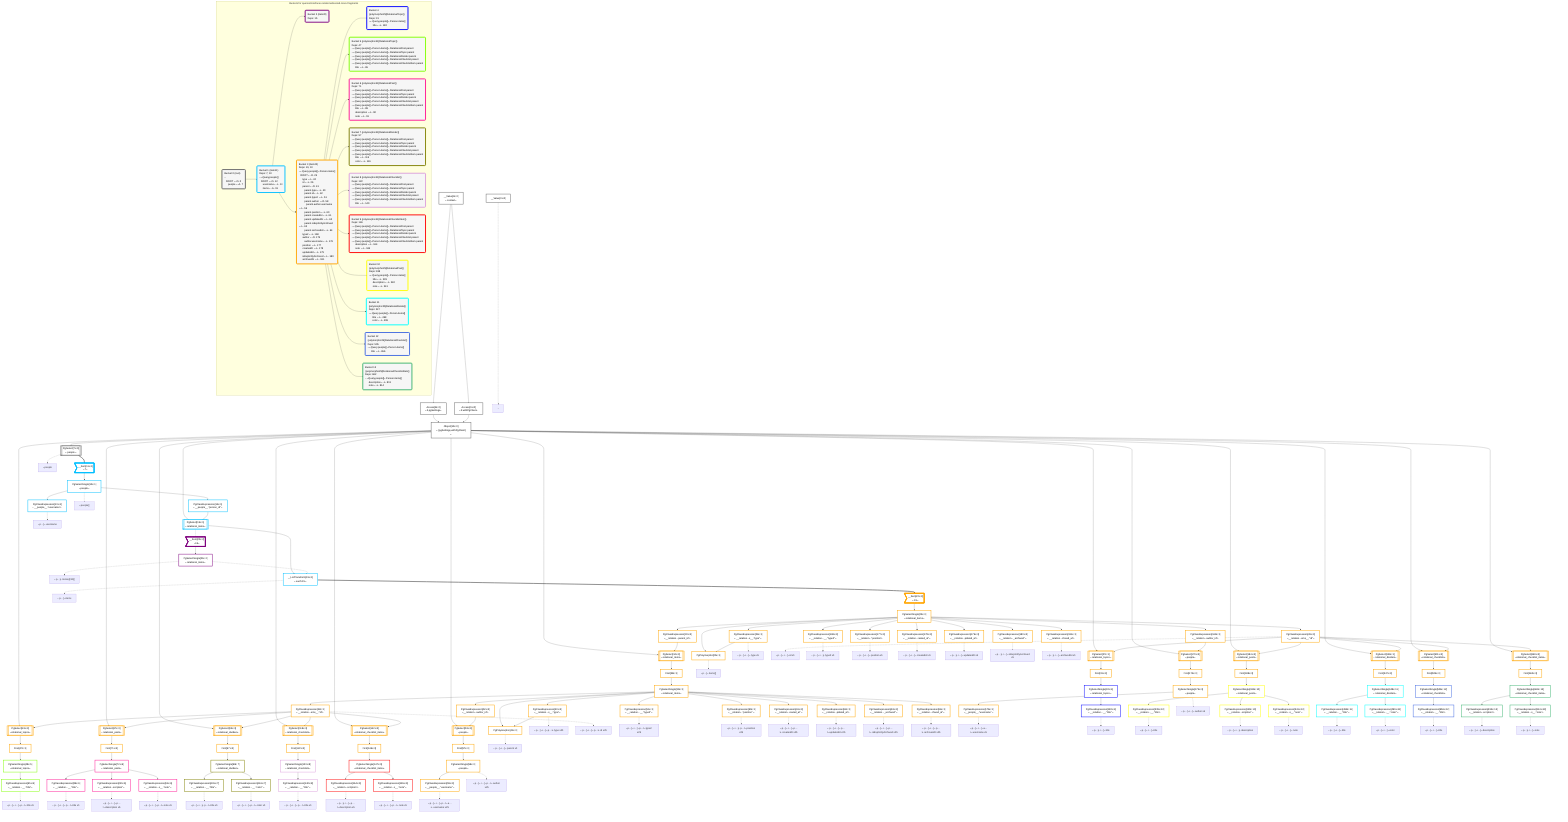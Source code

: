graph TD
    classDef path fill:#eee,stroke:#000,color:#000
    classDef plan fill:#fff,stroke-width:3px,color:#000
    classDef itemplan fill:#fff,stroke-width:6px,color:#000
    classDef sideeffectplan fill:#f00,stroke-width:6px,color:#000
    classDef bucket fill:#f6f6f6,color:#000,stroke-width:6px,text-align:left


    %% define plans
    __Value0["__Value[0∈0]"]:::plan
    __Value3["__Value[3∈0]<br />ᐸcontextᐳ"]:::plan
    Access8["Access[8∈0]<br />ᐸ3.pgSettingsᐳ"]:::plan
    Access9["Access[9∈0]<br />ᐸ3.withPgClientᐳ"]:::plan
    Object10["Object[10∈0]<br />ᐸ{pgSettings,withPgClient}ᐳ"]:::plan
    PgSelect7[["PgSelect[7∈0]<br />ᐸpeopleᐳ"]]:::plan
    __Item11>"__Item[11∈1]<br />ᐸ7ᐳ"]:::itemplan
    PgSelectSingle12["PgSelectSingle[12∈1]<br />ᐸpeopleᐳ"]:::plan
    PgClassExpression13["PgClassExpression[13∈1]<br />ᐸ__people__.”username”ᐳ"]:::plan
    PgClassExpression14["PgClassExpression[14∈1]<br />ᐸ__people__.”person_id”ᐳ"]:::plan
    PgSelect15[["PgSelect[15∈1]<br />ᐸrelational_itemsᐳ"]]:::plan
    __ListTransform19["__ListTransform[19∈1]<br />ᐸeach:15ᐳ"]:::plan
    __Item20>"__Item[20∈2]<br />ᐸ15ᐳ"]:::itemplan
    PgSelectSingle21["PgSelectSingle[21∈2]<br />ᐸrelational_itemsᐳ"]:::plan
    __Item22>"__Item[22∈3]<br />ᐸ19ᐳ"]:::itemplan
    PgSelectSingle23["PgSelectSingle[23∈3]<br />ᐸrelational_itemsᐳ"]:::plan
    PgClassExpression24["PgClassExpression[24∈3]<br />ᐸ__relation...s__.”type”ᐳ"]:::plan
    PgPolymorphic25["PgPolymorphic[25∈3]"]:::plan
    PgClassExpression26["PgClassExpression[26∈3]<br />ᐸ__relation...ems__.”id”ᐳ"]:::plan
    PgSelect27[["PgSelect[27∈3]<br />ᐸrelational_topicsᐳ"]]:::plan
    First31["First[31∈3]"]:::plan
    PgSelectSingle32["PgSelectSingle[32∈4]<br />ᐸrelational_topicsᐳ"]:::plan
    PgClassExpression33["PgClassExpression[33∈3]<br />ᐸ__relation...parent_id”ᐳ"]:::plan
    PgSelect34[["PgSelect[34∈3]<br />ᐸrelational_itemsᐳ"]]:::plan
    First38["First[38∈3]"]:::plan
    PgSelectSingle39["PgSelectSingle[39∈3]<br />ᐸrelational_itemsᐳ"]:::plan
    PgClassExpression40["PgClassExpression[40∈3]<br />ᐸ__relation...s__.”type”ᐳ"]:::plan
    PgPolymorphic41["PgPolymorphic[41∈3]"]:::plan
    PgClassExpression42["PgClassExpression[42∈3]<br />ᐸ__relation...ems__.”id”ᐳ"]:::plan
    PgSelect43[["PgSelect[43∈3]<br />ᐸrelational_topicsᐳ"]]:::plan
    First47["First[47∈3]"]:::plan
    PgSelectSingle48["PgSelectSingle[48∈5]<br />ᐸrelational_topicsᐳ"]:::plan
    PgClassExpression51["PgClassExpression[51∈3]<br />ᐸ__relation...__.”type2”ᐳ"]:::plan
    PgClassExpression52["PgClassExpression[52∈3]<br />ᐸ__relation...author_id”ᐳ"]:::plan
    PgSelect53[["PgSelect[53∈3]<br />ᐸpeopleᐳ"]]:::plan
    First57["First[57∈3]"]:::plan
    PgSelectSingle58["PgSelectSingle[58∈3]<br />ᐸpeopleᐳ"]:::plan
    PgClassExpression59["PgClassExpression[59∈3]<br />ᐸ__people__.”username”ᐳ"]:::plan
    PgClassExpression60["PgClassExpression[60∈3]<br />ᐸ__relation...”position”ᐳ"]:::plan
    PgClassExpression61["PgClassExpression[61∈3]<br />ᐸ__relation...reated_at”ᐳ"]:::plan
    PgClassExpression62["PgClassExpression[62∈3]<br />ᐸ__relation...pdated_at”ᐳ"]:::plan
    PgClassExpression63["PgClassExpression[63∈3]<br />ᐸ__relation..._archived”ᐳ"]:::plan
    PgClassExpression64["PgClassExpression[64∈3]<br />ᐸ__relation...chived_at”ᐳ"]:::plan
    PgClassExpression65["PgClassExpression[65∈5]<br />ᐸ__relation...__.”title”ᐳ"]:::plan
    PgSelect67[["PgSelect[67∈3]<br />ᐸrelational_postsᐳ"]]:::plan
    First71["First[71∈3]"]:::plan
    PgSelectSingle72["PgSelectSingle[72∈6]<br />ᐸrelational_postsᐳ"]:::plan
    PgClassExpression89["PgClassExpression[89∈6]<br />ᐸ__relation...__.”title”ᐳ"]:::plan
    PgClassExpression90["PgClassExpression[90∈6]<br />ᐸ__relation...scription”ᐳ"]:::plan
    PgClassExpression91["PgClassExpression[91∈6]<br />ᐸ__relation...s__.”note”ᐳ"]:::plan
    PgSelect93[["PgSelect[93∈3]<br />ᐸrelational_dividersᐳ"]]:::plan
    First97["First[97∈3]"]:::plan
    PgSelectSingle98["PgSelectSingle[98∈7]<br />ᐸrelational_dividersᐳ"]:::plan
    PgClassExpression115["PgClassExpression[115∈7]<br />ᐸ__relation...__.”title”ᐳ"]:::plan
    PgClassExpression116["PgClassExpression[116∈7]<br />ᐸ__relation...__.”color”ᐳ"]:::plan
    PgSelect118[["PgSelect[118∈3]<br />ᐸrelational_checklistsᐳ"]]:::plan
    First122["First[122∈3]"]:::plan
    PgSelectSingle123["PgSelectSingle[123∈8]<br />ᐸrelational_checklistsᐳ"]:::plan
    PgClassExpression140["PgClassExpression[140∈8]<br />ᐸ__relation...__.”title”ᐳ"]:::plan
    PgSelect142[["PgSelect[142∈3]<br />ᐸrelational_checklist_itemsᐳ"]]:::plan
    First146["First[146∈3]"]:::plan
    PgSelectSingle147["PgSelectSingle[147∈9]<br />ᐸrelational_checklist_itemsᐳ"]:::plan
    PgClassExpression164["PgClassExpression[164∈9]<br />ᐸ__relation...scription”ᐳ"]:::plan
    PgClassExpression165["PgClassExpression[165∈9]<br />ᐸ__relation...s__.”note”ᐳ"]:::plan
    PgClassExpression168["PgClassExpression[168∈3]<br />ᐸ__relation...__.”type2”ᐳ"]:::plan
    PgClassExpression169["PgClassExpression[169∈3]<br />ᐸ__relation...author_id”ᐳ"]:::plan
    PgSelect170[["PgSelect[170∈3]<br />ᐸpeopleᐳ"]]:::plan
    First174["First[174∈3]"]:::plan
    PgSelectSingle175["PgSelectSingle[175∈3]<br />ᐸpeopleᐳ"]:::plan
    PgClassExpression176["PgClassExpression[176∈3]<br />ᐸ__people__.”username”ᐳ"]:::plan
    PgClassExpression177["PgClassExpression[177∈3]<br />ᐸ__relation...”position”ᐳ"]:::plan
    PgClassExpression178["PgClassExpression[178∈3]<br />ᐸ__relation...reated_at”ᐳ"]:::plan
    PgClassExpression179["PgClassExpression[179∈3]<br />ᐸ__relation...pdated_at”ᐳ"]:::plan
    PgClassExpression180["PgClassExpression[180∈3]<br />ᐸ__relation..._archived”ᐳ"]:::plan
    PgClassExpression181["PgClassExpression[181∈3]<br />ᐸ__relation...chived_at”ᐳ"]:::plan
    PgClassExpression182["PgClassExpression[182∈4]<br />ᐸ__relation...__.”title”ᐳ"]:::plan
    PgSelect184[["PgSelect[184∈3]<br />ᐸrelational_postsᐳ"]]:::plan
    First188["First[188∈3]"]:::plan
    PgSelectSingle189["PgSelectSingle[189∈10]<br />ᐸrelational_postsᐳ"]:::plan
    PgClassExpression339["PgClassExpression[339∈10]<br />ᐸ__relation...__.”title”ᐳ"]:::plan
    PgClassExpression340["PgClassExpression[340∈10]<br />ᐸ__relation...scription”ᐳ"]:::plan
    PgClassExpression341["PgClassExpression[341∈10]<br />ᐸ__relation...s__.”note”ᐳ"]:::plan
    PgSelect343[["PgSelect[343∈3]<br />ᐸrelational_dividersᐳ"]]:::plan
    First347["First[347∈3]"]:::plan
    PgSelectSingle348["PgSelectSingle[348∈11]<br />ᐸrelational_dividersᐳ"]:::plan
    PgClassExpression498["PgClassExpression[498∈11]<br />ᐸ__relation...__.”title”ᐳ"]:::plan
    PgClassExpression499["PgClassExpression[499∈11]<br />ᐸ__relation...__.”color”ᐳ"]:::plan
    PgSelect501[["PgSelect[501∈3]<br />ᐸrelational_checklistsᐳ"]]:::plan
    First505["First[505∈3]"]:::plan
    PgSelectSingle506["PgSelectSingle[506∈12]<br />ᐸrelational_checklistsᐳ"]:::plan
    PgClassExpression656["PgClassExpression[656∈12]<br />ᐸ__relation...__.”title”ᐳ"]:::plan
    PgSelect658[["PgSelect[658∈3]<br />ᐸrelational_checklist_itemsᐳ"]]:::plan
    First662["First[662∈3]"]:::plan
    PgSelectSingle663["PgSelectSingle[663∈13]<br />ᐸrelational_checklist_itemsᐳ"]:::plan
    PgClassExpression813["PgClassExpression[813∈13]<br />ᐸ__relation...scription”ᐳ"]:::plan
    PgClassExpression814["PgClassExpression[814∈13]<br />ᐸ__relation...s__.”note”ᐳ"]:::plan

    %% plan dependencies
    __Value3 --> Access8
    __Value3 --> Access9
    Access8 & Access9 --> Object10
    Object10 --> PgSelect7
    PgSelect7 ==> __Item11
    __Item11 --> PgSelectSingle12
    PgSelectSingle12 --> PgClassExpression13
    PgSelectSingle12 --> PgClassExpression14
    Object10 & PgClassExpression14 --> PgSelect15
    PgSelect15 --> __ListTransform19
    PgSelectSingle21 -.-> __ListTransform19
    PgSelect15 -.-> __Item20
    __Item20 --> PgSelectSingle21
    __ListTransform19 ==> __Item22
    __Item22 --> PgSelectSingle23
    PgSelectSingle23 --> PgClassExpression24
    PgSelectSingle23 & PgClassExpression24 --> PgPolymorphic25
    PgSelectSingle23 --> PgClassExpression26
    Object10 & PgClassExpression26 --> PgSelect27
    PgSelect27 --> First31
    First31 --> PgSelectSingle32
    PgSelectSingle23 --> PgClassExpression33
    Object10 & PgClassExpression33 --> PgSelect34
    PgSelect34 --> First38
    First38 --> PgSelectSingle39
    PgSelectSingle39 --> PgClassExpression40
    PgSelectSingle39 & PgClassExpression40 --> PgPolymorphic41
    PgSelectSingle39 --> PgClassExpression42
    Object10 & PgClassExpression42 --> PgSelect43
    PgSelect43 --> First47
    First47 --> PgSelectSingle48
    PgSelectSingle39 --> PgClassExpression51
    PgSelectSingle39 --> PgClassExpression52
    Object10 & PgClassExpression52 --> PgSelect53
    PgSelect53 --> First57
    First57 --> PgSelectSingle58
    PgSelectSingle58 --> PgClassExpression59
    PgSelectSingle39 --> PgClassExpression60
    PgSelectSingle39 --> PgClassExpression61
    PgSelectSingle39 --> PgClassExpression62
    PgSelectSingle39 --> PgClassExpression63
    PgSelectSingle39 --> PgClassExpression64
    PgSelectSingle48 --> PgClassExpression65
    Object10 & PgClassExpression42 --> PgSelect67
    PgSelect67 --> First71
    First71 --> PgSelectSingle72
    PgSelectSingle72 --> PgClassExpression89
    PgSelectSingle72 --> PgClassExpression90
    PgSelectSingle72 --> PgClassExpression91
    Object10 & PgClassExpression42 --> PgSelect93
    PgSelect93 --> First97
    First97 --> PgSelectSingle98
    PgSelectSingle98 --> PgClassExpression115
    PgSelectSingle98 --> PgClassExpression116
    Object10 & PgClassExpression42 --> PgSelect118
    PgSelect118 --> First122
    First122 --> PgSelectSingle123
    PgSelectSingle123 --> PgClassExpression140
    Object10 & PgClassExpression42 --> PgSelect142
    PgSelect142 --> First146
    First146 --> PgSelectSingle147
    PgSelectSingle147 --> PgClassExpression164
    PgSelectSingle147 --> PgClassExpression165
    PgSelectSingle23 --> PgClassExpression168
    PgSelectSingle23 --> PgClassExpression169
    Object10 & PgClassExpression169 --> PgSelect170
    PgSelect170 --> First174
    First174 --> PgSelectSingle175
    PgSelectSingle175 --> PgClassExpression176
    PgSelectSingle23 --> PgClassExpression177
    PgSelectSingle23 --> PgClassExpression178
    PgSelectSingle23 --> PgClassExpression179
    PgSelectSingle23 --> PgClassExpression180
    PgSelectSingle23 --> PgClassExpression181
    PgSelectSingle32 --> PgClassExpression182
    Object10 & PgClassExpression26 --> PgSelect184
    PgSelect184 --> First188
    First188 --> PgSelectSingle189
    PgSelectSingle189 --> PgClassExpression339
    PgSelectSingle189 --> PgClassExpression340
    PgSelectSingle189 --> PgClassExpression341
    Object10 & PgClassExpression26 --> PgSelect343
    PgSelect343 --> First347
    First347 --> PgSelectSingle348
    PgSelectSingle348 --> PgClassExpression498
    PgSelectSingle348 --> PgClassExpression499
    Object10 & PgClassExpression26 --> PgSelect501
    PgSelect501 --> First505
    First505 --> PgSelectSingle506
    PgSelectSingle506 --> PgClassExpression656
    Object10 & PgClassExpression26 --> PgSelect658
    PgSelect658 --> First662
    First662 --> PgSelectSingle663
    PgSelectSingle663 --> PgClassExpression813
    PgSelectSingle663 --> PgClassExpression814

    %% plan-to-path relationships
    P0["~"]
    __Value0 -.-> P0
    P7["ᐳpeople"]
    PgSelect7 -.-> P7
    P12["ᐳpeople[]"]
    PgSelectSingle12 -.-> P12
    P13["ᐳp…]ᐳusername"]
    PgClassExpression13 -.-> P13
    P19["ᐳp…]ᐳitems"]
    __ListTransform19 -.-> P19
    P21["ᐳp…]ᐳitems@19[]"]
    PgSelectSingle21 -.-> P21
    P24["ᐳp…]ᐳi…]ᐳtype x5"]
    PgClassExpression24 -.-> P24
    P25["ᐳp…]ᐳitems[]"]
    PgPolymorphic25 -.-> P25
    P26["ᐳp…]ᐳi…]ᐳid x5"]
    PgClassExpression26 -.-> P26
    P40["ᐳp…]ᐳi…]ᐳp…tᐳtype x25"]
    PgClassExpression40 -.-> P40
    P41["ᐳp…]ᐳi…]ᐳparent x5"]
    PgPolymorphic41 -.-> P41
    P42["ᐳp…]ᐳi…]ᐳp…tᐳid x25"]
    PgClassExpression42 -.-> P42
    P51["ᐳp…]ᐳi…]ᐳp…tᐳtype2 x25"]
    PgClassExpression51 -.-> P51
    P58["ᐳp…]ᐳi…]ᐳp…tᐳauthor x25"]
    PgSelectSingle58 -.-> P58
    P59["ᐳp…]ᐳi…]ᐳp…tᐳa…rᐳusername x25"]
    PgClassExpression59 -.-> P59
    P60["ᐳp…]ᐳi…]ᐳp…tᐳposition x25"]
    PgClassExpression60 -.-> P60
    P61["ᐳp…]ᐳi…]ᐳp…tᐳcreatedAt x25"]
    PgClassExpression61 -.-> P61
    P62["ᐳp…]ᐳi…]ᐳp…tᐳupdatedAt x25"]
    PgClassExpression62 -.-> P62
    P63["ᐳp…]ᐳi…]ᐳp…tᐳisExplicitlyArchived x25"]
    PgClassExpression63 -.-> P63
    P64["ᐳp…]ᐳi…]ᐳp…tᐳarchivedAt x25"]
    PgClassExpression64 -.-> P64
    P65["ᐳp…]ᐳi…]ᐳp…tᐳtitle x5"]
    PgClassExpression65 -.-> P65
    P89["ᐳp…]ᐳi…]ᐳp…tᐳtitle x5"]
    PgClassExpression89 -.-> P89
    P90["ᐳp…]ᐳi…]ᐳp…tᐳdescription x5"]
    PgClassExpression90 -.-> P90
    P91["ᐳp…]ᐳi…]ᐳp…tᐳnote x5"]
    PgClassExpression91 -.-> P91
    P115["ᐳp…]ᐳi…]ᐳp…tᐳtitle x5"]
    PgClassExpression115 -.-> P115
    P116["ᐳp…]ᐳi…]ᐳp…tᐳcolor x5"]
    PgClassExpression116 -.-> P116
    P140["ᐳp…]ᐳi…]ᐳp…tᐳtitle x5"]
    PgClassExpression140 -.-> P140
    P164["ᐳp…]ᐳi…]ᐳp…tᐳdescription x5"]
    PgClassExpression164 -.-> P164
    P165["ᐳp…]ᐳi…]ᐳp…tᐳnote x5"]
    PgClassExpression165 -.-> P165
    P168["ᐳp…]ᐳi…]ᐳtype2 x5"]
    PgClassExpression168 -.-> P168
    P175["ᐳp…]ᐳi…]ᐳauthor x5"]
    PgSelectSingle175 -.-> P175
    P176["ᐳp…]ᐳi…]ᐳa…rᐳusername x5"]
    PgClassExpression176 -.-> P176
    P177["ᐳp…]ᐳi…]ᐳposition x5"]
    PgClassExpression177 -.-> P177
    P178["ᐳp…]ᐳi…]ᐳcreatedAt x5"]
    PgClassExpression178 -.-> P178
    P179["ᐳp…]ᐳi…]ᐳupdatedAt x5"]
    PgClassExpression179 -.-> P179
    P180["ᐳp…]ᐳi…]ᐳisExplicitlyArchived x5"]
    PgClassExpression180 -.-> P180
    P181["ᐳp…]ᐳi…]ᐳarchivedAt x5"]
    PgClassExpression181 -.-> P181
    P182["ᐳp…]ᐳi…]ᐳtitle"]
    PgClassExpression182 -.-> P182
    P339["ᐳp…]ᐳi…]ᐳtitle"]
    PgClassExpression339 -.-> P339
    P340["ᐳp…]ᐳi…]ᐳdescription"]
    PgClassExpression340 -.-> P340
    P341["ᐳp…]ᐳi…]ᐳnote"]
    PgClassExpression341 -.-> P341
    P498["ᐳp…]ᐳi…]ᐳtitle"]
    PgClassExpression498 -.-> P498
    P499["ᐳp…]ᐳi…]ᐳcolor"]
    PgClassExpression499 -.-> P499
    P656["ᐳp…]ᐳi…]ᐳtitle"]
    PgClassExpression656 -.-> P656
    P813["ᐳp…]ᐳi…]ᐳdescription"]
    PgClassExpression813 -.-> P813
    P814["ᐳp…]ᐳi…]ᐳnote"]
    PgClassExpression814 -.-> P814

    subgraph "Buckets for queries/interfaces-relational/nested-more-fragments"
    Bucket0("Bucket 0 (root)<br />~<br />⠀ROOT ᐸ-O- 0<br />⠀⠀people ᐸ-A- 7"):::bucket
    classDef bucket0 stroke:#696969
    class Bucket0,__Value0,__Value3,PgSelect7,Access8,Access9,Object10 bucket0
    Bucket1("Bucket 1 (item11)<br />Deps: 7, 10<br />~ᐳQuery.people[]<br />⠀ROOT ᐸ-O- 12<br />⠀⠀username ᐸ-L- 13<br />⠀⠀items ᐸ-A- 19"):::bucket
    classDef bucket1 stroke:#00bfff
    class Bucket1,__Item11,PgSelectSingle12,PgClassExpression13,PgClassExpression14,PgSelect15,__ListTransform19 bucket1
    Bucket2("Bucket 2 (item20)<br />Deps: 15"):::bucket
    classDef bucket2 stroke:#7f007f
    class Bucket2,__Item20,PgSelectSingle21 bucket2
    Bucket3("Bucket 3 (item22)<br />Deps: 19, 10<br />~ᐳQuery.people[]ᐳPerson.items[]<br />⠀ROOT ᐸ-O- 25<br />⠀⠀type ᐸ-L- 24<br />⠀⠀id ᐸ-L- 26<br />⠀⠀parent ᐸ-O- 41<br />⠀⠀⠀parent.type ᐸ-L- 40<br />⠀⠀⠀parent.id ᐸ-L- 42<br />⠀⠀⠀parent.type2 ᐸ-L- 51<br />⠀⠀⠀parent.author ᐸ-O- 58<br />⠀⠀⠀⠀parent.author.username ᐸ-L- 59<br />⠀⠀⠀parent.position ᐸ-L- 60<br />⠀⠀⠀parent.createdAt ᐸ-L- 61<br />⠀⠀⠀parent.updatedAt ᐸ-L- 62<br />⠀⠀⠀parent.isExplicitlyArchived ᐸ-L- 63<br />⠀⠀⠀parent.archivedAt ᐸ-L- 64<br />⠀⠀type2 ᐸ-L- 168<br />⠀⠀author ᐸ-O- 175<br />⠀⠀⠀author.username ᐸ-L- 176<br />⠀⠀position ᐸ-L- 177<br />⠀⠀createdAt ᐸ-L- 178<br />⠀⠀updatedAt ᐸ-L- 179<br />⠀⠀isExplicitlyArchived ᐸ-L- 180<br />⠀⠀archivedAt ᐸ-L- 181"):::bucket
    classDef bucket3 stroke:#ffa500
    class Bucket3,__Item22,PgSelectSingle23,PgClassExpression24,PgPolymorphic25,PgClassExpression26,PgSelect27,First31,PgClassExpression33,PgSelect34,First38,PgSelectSingle39,PgClassExpression40,PgPolymorphic41,PgClassExpression42,PgSelect43,First47,PgClassExpression51,PgClassExpression52,PgSelect53,First57,PgSelectSingle58,PgClassExpression59,PgClassExpression60,PgClassExpression61,PgClassExpression62,PgClassExpression63,PgClassExpression64,PgSelect67,First71,PgSelect93,First97,PgSelect118,First122,PgSelect142,First146,PgClassExpression168,PgClassExpression169,PgSelect170,First174,PgSelectSingle175,PgClassExpression176,PgClassExpression177,PgClassExpression178,PgClassExpression179,PgClassExpression180,PgClassExpression181,PgSelect184,First188,PgSelect343,First347,PgSelect501,First505,PgSelect658,First662 bucket3
    Bucket4("Bucket 4 (polymorphic25[RelationalTopic])<br />Deps: 31<br />~ᐳQuery.people[]ᐳPerson.items[]<br />⠀⠀title ᐸ-L- 182"):::bucket
    classDef bucket4 stroke:#0000ff
    class Bucket4,PgSelectSingle32,PgClassExpression182 bucket4
    Bucket5("Bucket 5 (polymorphic41[RelationalTopic])<br />Deps: 47<br />~ᐳQuery.people[]ᐳPerson.items[]ᐳRelationalPost.parent<br />~ᐳQuery.people[]ᐳPerson.items[]ᐳRelationalTopic.parent<br />~ᐳQuery.people[]ᐳPerson.items[]ᐳRelationalDivider.parent<br />~ᐳQuery.people[]ᐳPerson.items[]ᐳRelationalChecklist.parent<br />~ᐳQuery.people[]ᐳPerson.items[]ᐳRelationalChecklistItem.parent<br />⠀⠀title ᐸ-L- 65"):::bucket
    classDef bucket5 stroke:#7fff00
    class Bucket5,PgSelectSingle48,PgClassExpression65 bucket5
    Bucket6("Bucket 6 (polymorphic41[RelationalPost])<br />Deps: 71<br />~ᐳQuery.people[]ᐳPerson.items[]ᐳRelationalPost.parent<br />~ᐳQuery.people[]ᐳPerson.items[]ᐳRelationalTopic.parent<br />~ᐳQuery.people[]ᐳPerson.items[]ᐳRelationalDivider.parent<br />~ᐳQuery.people[]ᐳPerson.items[]ᐳRelationalChecklist.parent<br />~ᐳQuery.people[]ᐳPerson.items[]ᐳRelationalChecklistItem.parent<br />⠀⠀title ᐸ-L- 89<br />⠀⠀description ᐸ-L- 90<br />⠀⠀note ᐸ-L- 91"):::bucket
    classDef bucket6 stroke:#ff1493
    class Bucket6,PgSelectSingle72,PgClassExpression89,PgClassExpression90,PgClassExpression91 bucket6
    Bucket7("Bucket 7 (polymorphic41[RelationalDivider])<br />Deps: 97<br />~ᐳQuery.people[]ᐳPerson.items[]ᐳRelationalPost.parent<br />~ᐳQuery.people[]ᐳPerson.items[]ᐳRelationalTopic.parent<br />~ᐳQuery.people[]ᐳPerson.items[]ᐳRelationalDivider.parent<br />~ᐳQuery.people[]ᐳPerson.items[]ᐳRelationalChecklist.parent<br />~ᐳQuery.people[]ᐳPerson.items[]ᐳRelationalChecklistItem.parent<br />⠀⠀title ᐸ-L- 115<br />⠀⠀color ᐸ-L- 116"):::bucket
    classDef bucket7 stroke:#808000
    class Bucket7,PgSelectSingle98,PgClassExpression115,PgClassExpression116 bucket7
    Bucket8("Bucket 8 (polymorphic41[RelationalChecklist])<br />Deps: 122<br />~ᐳQuery.people[]ᐳPerson.items[]ᐳRelationalPost.parent<br />~ᐳQuery.people[]ᐳPerson.items[]ᐳRelationalTopic.parent<br />~ᐳQuery.people[]ᐳPerson.items[]ᐳRelationalDivider.parent<br />~ᐳQuery.people[]ᐳPerson.items[]ᐳRelationalChecklist.parent<br />~ᐳQuery.people[]ᐳPerson.items[]ᐳRelationalChecklistItem.parent<br />⠀⠀title ᐸ-L- 140"):::bucket
    classDef bucket8 stroke:#dda0dd
    class Bucket8,PgSelectSingle123,PgClassExpression140 bucket8
    Bucket9("Bucket 9 (polymorphic41[RelationalChecklistItem])<br />Deps: 146<br />~ᐳQuery.people[]ᐳPerson.items[]ᐳRelationalPost.parent<br />~ᐳQuery.people[]ᐳPerson.items[]ᐳRelationalTopic.parent<br />~ᐳQuery.people[]ᐳPerson.items[]ᐳRelationalDivider.parent<br />~ᐳQuery.people[]ᐳPerson.items[]ᐳRelationalChecklist.parent<br />~ᐳQuery.people[]ᐳPerson.items[]ᐳRelationalChecklistItem.parent<br />⠀⠀description ᐸ-L- 164<br />⠀⠀note ᐸ-L- 165"):::bucket
    classDef bucket9 stroke:#ff0000
    class Bucket9,PgSelectSingle147,PgClassExpression164,PgClassExpression165 bucket9
    Bucket10("Bucket 10 (polymorphic25[RelationalPost])<br />Deps: 188<br />~ᐳQuery.people[]ᐳPerson.items[]<br />⠀⠀title ᐸ-L- 339<br />⠀⠀description ᐸ-L- 340<br />⠀⠀note ᐸ-L- 341"):::bucket
    classDef bucket10 stroke:#ffff00
    class Bucket10,PgSelectSingle189,PgClassExpression339,PgClassExpression340,PgClassExpression341 bucket10
    Bucket11("Bucket 11 (polymorphic25[RelationalDivider])<br />Deps: 347<br />~ᐳQuery.people[]ᐳPerson.items[]<br />⠀⠀title ᐸ-L- 498<br />⠀⠀color ᐸ-L- 499"):::bucket
    classDef bucket11 stroke:#00ffff
    class Bucket11,PgSelectSingle348,PgClassExpression498,PgClassExpression499 bucket11
    Bucket12("Bucket 12 (polymorphic25[RelationalChecklist])<br />Deps: 505<br />~ᐳQuery.people[]ᐳPerson.items[]<br />⠀⠀title ᐸ-L- 656"):::bucket
    classDef bucket12 stroke:#4169e1
    class Bucket12,PgSelectSingle506,PgClassExpression656 bucket12
    Bucket13("Bucket 13 (polymorphic25[RelationalChecklistItem])<br />Deps: 662<br />~ᐳQuery.people[]ᐳPerson.items[]<br />⠀⠀description ᐸ-L- 813<br />⠀⠀note ᐸ-L- 814"):::bucket
    classDef bucket13 stroke:#3cb371
    class Bucket13,PgSelectSingle663,PgClassExpression813,PgClassExpression814 bucket13
    Bucket0 --> Bucket1
    Bucket1 --> Bucket2 & Bucket3
    Bucket3 --> Bucket4 & Bucket5 & Bucket6 & Bucket7 & Bucket8 & Bucket9 & Bucket10 & Bucket11 & Bucket12 & Bucket13
    end